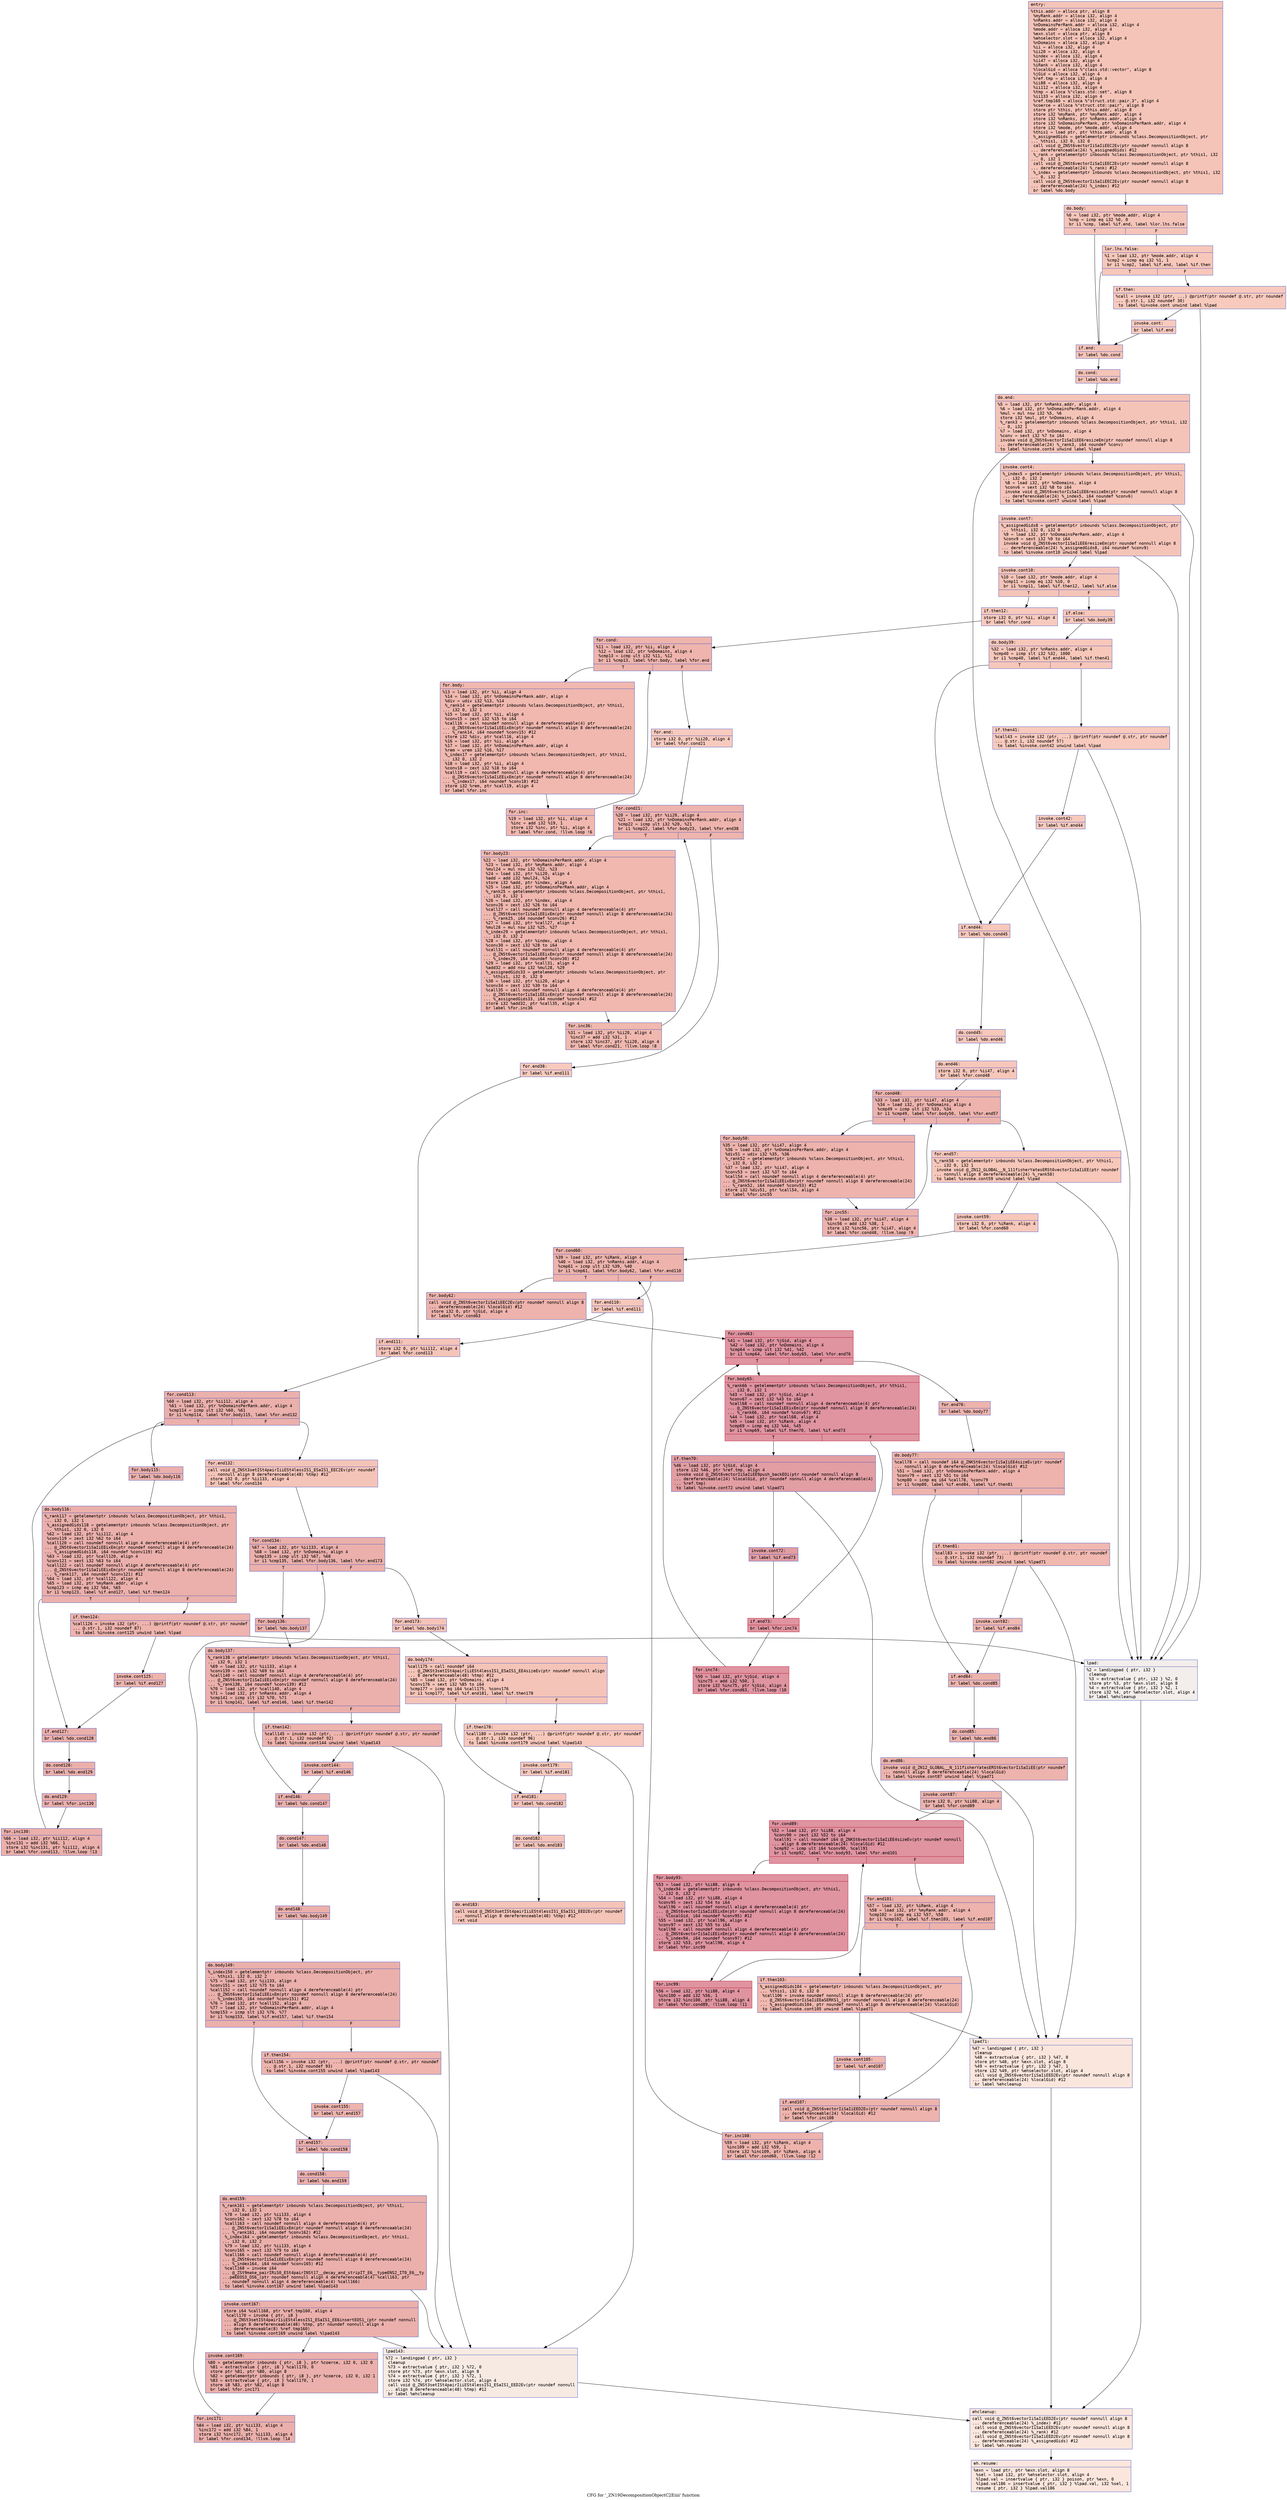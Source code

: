 digraph "CFG for '_ZN19DecompositionObjectC2Eiiii' function" {
	label="CFG for '_ZN19DecompositionObjectC2Eiiii' function";

	Node0x55579cd65820 [shape=record,color="#3d50c3ff", style=filled, fillcolor="#e97a5f70" fontname="Courier",label="{entry:\l|  %this.addr = alloca ptr, align 8\l  %myRank.addr = alloca i32, align 4\l  %nRanks.addr = alloca i32, align 4\l  %nDomainsPerRank.addr = alloca i32, align 4\l  %mode.addr = alloca i32, align 4\l  %exn.slot = alloca ptr, align 8\l  %ehselector.slot = alloca i32, align 4\l  %nDomains = alloca i32, align 4\l  %ii = alloca i32, align 4\l  %ii20 = alloca i32, align 4\l  %index = alloca i32, align 4\l  %ii47 = alloca i32, align 4\l  %iRank = alloca i32, align 4\l  %localGid = alloca %\"class.std::vector\", align 8\l  %jGid = alloca i32, align 4\l  %ref.tmp = alloca i32, align 4\l  %ii88 = alloca i32, align 4\l  %ii112 = alloca i32, align 4\l  %tmp = alloca %\"class.std::set\", align 8\l  %ii133 = alloca i32, align 4\l  %ref.tmp160 = alloca %\"struct.std::pair.3\", align 4\l  %coerce = alloca %\"struct.std::pair\", align 8\l  store ptr %this, ptr %this.addr, align 8\l  store i32 %myRank, ptr %myRank.addr, align 4\l  store i32 %nRanks, ptr %nRanks.addr, align 4\l  store i32 %nDomainsPerRank, ptr %nDomainsPerRank.addr, align 4\l  store i32 %mode, ptr %mode.addr, align 4\l  %this1 = load ptr, ptr %this.addr, align 8\l  %_assignedGids = getelementptr inbounds %class.DecompositionObject, ptr\l... %this1, i32 0, i32 0\l  call void @_ZNSt6vectorIiSaIiEEC2Ev(ptr noundef nonnull align 8\l... dereferenceable(24) %_assignedGids) #12\l  %_rank = getelementptr inbounds %class.DecompositionObject, ptr %this1, i32\l... 0, i32 1\l  call void @_ZNSt6vectorIiSaIiEEC2Ev(ptr noundef nonnull align 8\l... dereferenceable(24) %_rank) #12\l  %_index = getelementptr inbounds %class.DecompositionObject, ptr %this1, i32\l... 0, i32 2\l  call void @_ZNSt6vectorIiSaIiEEC2Ev(ptr noundef nonnull align 8\l... dereferenceable(24) %_index) #12\l  br label %do.body\l}"];
	Node0x55579cd65820 -> Node0x55579cd69050[tooltip="entry -> do.body\nProbability 100.00%" ];
	Node0x55579cd69050 [shape=record,color="#3d50c3ff", style=filled, fillcolor="#e97a5f70" fontname="Courier",label="{do.body:\l|  %0 = load i32, ptr %mode.addr, align 4\l  %cmp = icmp eq i32 %0, 0\l  br i1 %cmp, label %if.end, label %lor.lhs.false\l|{<s0>T|<s1>F}}"];
	Node0x55579cd69050:s0 -> Node0x55579cd692a0[tooltip="do.body -> if.end\nProbability 37.50%" ];
	Node0x55579cd69050:s1 -> Node0x55579cd69310[tooltip="do.body -> lor.lhs.false\nProbability 62.50%" ];
	Node0x55579cd69310 [shape=record,color="#3d50c3ff", style=filled, fillcolor="#ec7f6370" fontname="Courier",label="{lor.lhs.false:\l|  %1 = load i32, ptr %mode.addr, align 4\l  %cmp2 = icmp eq i32 %1, 1\l  br i1 %cmp2, label %if.end, label %if.then\l|{<s0>T|<s1>F}}"];
	Node0x55579cd69310:s0 -> Node0x55579cd692a0[tooltip="lor.lhs.false -> if.end\nProbability 50.00%" ];
	Node0x55579cd69310:s1 -> Node0x55579cd695a0[tooltip="lor.lhs.false -> if.then\nProbability 50.00%" ];
	Node0x55579cd695a0 [shape=record,color="#3d50c3ff", style=filled, fillcolor="#ef886b70" fontname="Courier",label="{if.then:\l|  %call = invoke i32 (ptr, ...) @printf(ptr noundef @.str, ptr noundef\l... @.str.1, i32 noundef 30)\l          to label %invoke.cont unwind label %lpad\l}"];
	Node0x55579cd695a0 -> Node0x55579cd696c0[tooltip="if.then -> invoke.cont\nProbability 100.00%" ];
	Node0x55579cd695a0 -> Node0x55579cd69710[tooltip="if.then -> lpad\nProbability 0.00%" ];
	Node0x55579cd696c0 [shape=record,color="#3d50c3ff", style=filled, fillcolor="#ef886b70" fontname="Courier",label="{invoke.cont:\l|  br label %if.end\l}"];
	Node0x55579cd696c0 -> Node0x55579cd692a0[tooltip="invoke.cont -> if.end\nProbability 100.00%" ];
	Node0x55579cd69710 [shape=record,color="#3d50c3ff", style=filled, fillcolor="#e5d8d170" fontname="Courier",label="{lpad:\l|  %2 = landingpad \{ ptr, i32 \}\l          cleanup\l  %3 = extractvalue \{ ptr, i32 \} %2, 0\l  store ptr %3, ptr %exn.slot, align 8\l  %4 = extractvalue \{ ptr, i32 \} %2, 1\l  store i32 %4, ptr %ehselector.slot, align 4\l  br label %ehcleanup\l}"];
	Node0x55579cd69710 -> Node0x55579cd69f80[tooltip="lpad -> ehcleanup\nProbability 100.00%" ];
	Node0x55579cd692a0 [shape=record,color="#3d50c3ff", style=filled, fillcolor="#e97a5f70" fontname="Courier",label="{if.end:\l|  br label %do.cond\l}"];
	Node0x55579cd692a0 -> Node0x55579cd6a850[tooltip="if.end -> do.cond\nProbability 100.00%" ];
	Node0x55579cd6a850 [shape=record,color="#3d50c3ff", style=filled, fillcolor="#e97a5f70" fontname="Courier",label="{do.cond:\l|  br label %do.end\l}"];
	Node0x55579cd6a850 -> Node0x55579cd6a930[tooltip="do.cond -> do.end\nProbability 100.00%" ];
	Node0x55579cd6a930 [shape=record,color="#3d50c3ff", style=filled, fillcolor="#e97a5f70" fontname="Courier",label="{do.end:\l|  %5 = load i32, ptr %nRanks.addr, align 4\l  %6 = load i32, ptr %nDomainsPerRank.addr, align 4\l  %mul = mul nsw i32 %5, %6\l  store i32 %mul, ptr %nDomains, align 4\l  %_rank3 = getelementptr inbounds %class.DecompositionObject, ptr %this1, i32\l... 0, i32 1\l  %7 = load i32, ptr %nDomains, align 4\l  %conv = sext i32 %7 to i64\l  invoke void @_ZNSt6vectorIiSaIiEE6resizeEm(ptr noundef nonnull align 8\l... dereferenceable(24) %_rank3, i64 noundef %conv)\l          to label %invoke.cont4 unwind label %lpad\l}"];
	Node0x55579cd6a930 -> Node0x55579cd6aeb0[tooltip="do.end -> invoke.cont4\nProbability 100.00%" ];
	Node0x55579cd6a930 -> Node0x55579cd69710[tooltip="do.end -> lpad\nProbability 0.00%" ];
	Node0x55579cd6aeb0 [shape=record,color="#3d50c3ff", style=filled, fillcolor="#e97a5f70" fontname="Courier",label="{invoke.cont4:\l|  %_index5 = getelementptr inbounds %class.DecompositionObject, ptr %this1,\l... i32 0, i32 2\l  %8 = load i32, ptr %nDomains, align 4\l  %conv6 = sext i32 %8 to i64\l  invoke void @_ZNSt6vectorIiSaIiEE6resizeEm(ptr noundef nonnull align 8\l... dereferenceable(24) %_index5, i64 noundef %conv6)\l          to label %invoke.cont7 unwind label %lpad\l}"];
	Node0x55579cd6aeb0 -> Node0x55579cd6b970[tooltip="invoke.cont4 -> invoke.cont7\nProbability 100.00%" ];
	Node0x55579cd6aeb0 -> Node0x55579cd69710[tooltip="invoke.cont4 -> lpad\nProbability 0.00%" ];
	Node0x55579cd6b970 [shape=record,color="#3d50c3ff", style=filled, fillcolor="#e97a5f70" fontname="Courier",label="{invoke.cont7:\l|  %_assignedGids8 = getelementptr inbounds %class.DecompositionObject, ptr\l... %this1, i32 0, i32 0\l  %9 = load i32, ptr %nDomainsPerRank.addr, align 4\l  %conv9 = sext i32 %9 to i64\l  invoke void @_ZNSt6vectorIiSaIiEE6resizeEm(ptr noundef nonnull align 8\l... dereferenceable(24) %_assignedGids8, i64 noundef %conv9)\l          to label %invoke.cont10 unwind label %lpad\l}"];
	Node0x55579cd6b970 -> Node0x55579cd6bd90[tooltip="invoke.cont7 -> invoke.cont10\nProbability 100.00%" ];
	Node0x55579cd6b970 -> Node0x55579cd69710[tooltip="invoke.cont7 -> lpad\nProbability 0.00%" ];
	Node0x55579cd6bd90 [shape=record,color="#3d50c3ff", style=filled, fillcolor="#e97a5f70" fontname="Courier",label="{invoke.cont10:\l|  %10 = load i32, ptr %mode.addr, align 4\l  %cmp11 = icmp eq i32 %10, 0\l  br i1 %cmp11, label %if.then12, label %if.else\l|{<s0>T|<s1>F}}"];
	Node0x55579cd6bd90:s0 -> Node0x55579cd6c090[tooltip="invoke.cont10 -> if.then12\nProbability 37.50%" ];
	Node0x55579cd6bd90:s1 -> Node0x55579cd6c0e0[tooltip="invoke.cont10 -> if.else\nProbability 62.50%" ];
	Node0x55579cd6c090 [shape=record,color="#3d50c3ff", style=filled, fillcolor="#ef886b70" fontname="Courier",label="{if.then12:\l|  store i32 0, ptr %ii, align 4\l  br label %for.cond\l}"];
	Node0x55579cd6c090 -> Node0x55579cd6c2e0[tooltip="if.then12 -> for.cond\nProbability 100.00%" ];
	Node0x55579cd6c2e0 [shape=record,color="#3d50c3ff", style=filled, fillcolor="#d8564670" fontname="Courier",label="{for.cond:\l|  %11 = load i32, ptr %ii, align 4\l  %12 = load i32, ptr %nDomains, align 4\l  %cmp13 = icmp ult i32 %11, %12\l  br i1 %cmp13, label %for.body, label %for.end\l|{<s0>T|<s1>F}}"];
	Node0x55579cd6c2e0:s0 -> Node0x55579cd6c550[tooltip="for.cond -> for.body\nProbability 96.88%" ];
	Node0x55579cd6c2e0:s1 -> Node0x55579cd6c5d0[tooltip="for.cond -> for.end\nProbability 3.12%" ];
	Node0x55579cd6c550 [shape=record,color="#3d50c3ff", style=filled, fillcolor="#dc5d4a70" fontname="Courier",label="{for.body:\l|  %13 = load i32, ptr %ii, align 4\l  %14 = load i32, ptr %nDomainsPerRank.addr, align 4\l  %div = udiv i32 %13, %14\l  %_rank14 = getelementptr inbounds %class.DecompositionObject, ptr %this1,\l... i32 0, i32 1\l  %15 = load i32, ptr %ii, align 4\l  %conv15 = zext i32 %15 to i64\l  %call16 = call noundef nonnull align 4 dereferenceable(4) ptr\l... @_ZNSt6vectorIiSaIiEEixEm(ptr noundef nonnull align 8 dereferenceable(24)\l... %_rank14, i64 noundef %conv15) #12\l  store i32 %div, ptr %call16, align 4\l  %16 = load i32, ptr %ii, align 4\l  %17 = load i32, ptr %nDomainsPerRank.addr, align 4\l  %rem = urem i32 %16, %17\l  %_index17 = getelementptr inbounds %class.DecompositionObject, ptr %this1,\l... i32 0, i32 2\l  %18 = load i32, ptr %ii, align 4\l  %conv18 = zext i32 %18 to i64\l  %call19 = call noundef nonnull align 4 dereferenceable(4) ptr\l... @_ZNSt6vectorIiSaIiEEixEm(ptr noundef nonnull align 8 dereferenceable(24)\l... %_index17, i64 noundef %conv18) #12\l  store i32 %rem, ptr %call19, align 4\l  br label %for.inc\l}"];
	Node0x55579cd6c550 -> Node0x55579cd6d410[tooltip="for.body -> for.inc\nProbability 100.00%" ];
	Node0x55579cd6d410 [shape=record,color="#3d50c3ff", style=filled, fillcolor="#dc5d4a70" fontname="Courier",label="{for.inc:\l|  %19 = load i32, ptr %ii, align 4\l  %inc = add i32 %19, 1\l  store i32 %inc, ptr %ii, align 4\l  br label %for.cond, !llvm.loop !6\l}"];
	Node0x55579cd6d410 -> Node0x55579cd6c2e0[tooltip="for.inc -> for.cond\nProbability 100.00%" ];
	Node0x55579cd6c5d0 [shape=record,color="#3d50c3ff", style=filled, fillcolor="#ef886b70" fontname="Courier",label="{for.end:\l|  store i32 0, ptr %ii20, align 4\l  br label %for.cond21\l}"];
	Node0x55579cd6c5d0 -> Node0x55579cd6e370[tooltip="for.end -> for.cond21\nProbability 100.00%" ];
	Node0x55579cd6e370 [shape=record,color="#3d50c3ff", style=filled, fillcolor="#d8564670" fontname="Courier",label="{for.cond21:\l|  %20 = load i32, ptr %ii20, align 4\l  %21 = load i32, ptr %nDomainsPerRank.addr, align 4\l  %cmp22 = icmp ult i32 %20, %21\l  br i1 %cmp22, label %for.body23, label %for.end38\l|{<s0>T|<s1>F}}"];
	Node0x55579cd6e370:s0 -> Node0x55579cd6e610[tooltip="for.cond21 -> for.body23\nProbability 96.88%" ];
	Node0x55579cd6e370:s1 -> Node0x55579cd6e660[tooltip="for.cond21 -> for.end38\nProbability 3.12%" ];
	Node0x55579cd6e610 [shape=record,color="#3d50c3ff", style=filled, fillcolor="#dc5d4a70" fontname="Courier",label="{for.body23:\l|  %22 = load i32, ptr %nDomainsPerRank.addr, align 4\l  %23 = load i32, ptr %myRank.addr, align 4\l  %mul24 = mul nsw i32 %22, %23\l  %24 = load i32, ptr %ii20, align 4\l  %add = add i32 %mul24, %24\l  store i32 %add, ptr %index, align 4\l  %25 = load i32, ptr %nDomainsPerRank.addr, align 4\l  %_rank25 = getelementptr inbounds %class.DecompositionObject, ptr %this1,\l... i32 0, i32 1\l  %26 = load i32, ptr %index, align 4\l  %conv26 = zext i32 %26 to i64\l  %call27 = call noundef nonnull align 4 dereferenceable(4) ptr\l... @_ZNSt6vectorIiSaIiEEixEm(ptr noundef nonnull align 8 dereferenceable(24)\l... %_rank25, i64 noundef %conv26) #12\l  %27 = load i32, ptr %call27, align 4\l  %mul28 = mul nsw i32 %25, %27\l  %_index29 = getelementptr inbounds %class.DecompositionObject, ptr %this1,\l... i32 0, i32 2\l  %28 = load i32, ptr %index, align 4\l  %conv30 = zext i32 %28 to i64\l  %call31 = call noundef nonnull align 4 dereferenceable(4) ptr\l... @_ZNSt6vectorIiSaIiEEixEm(ptr noundef nonnull align 8 dereferenceable(24)\l... %_index29, i64 noundef %conv30) #12\l  %29 = load i32, ptr %call31, align 4\l  %add32 = add nsw i32 %mul28, %29\l  %_assignedGids33 = getelementptr inbounds %class.DecompositionObject, ptr\l... %this1, i32 0, i32 0\l  %30 = load i32, ptr %ii20, align 4\l  %conv34 = zext i32 %30 to i64\l  %call35 = call noundef nonnull align 4 dereferenceable(4) ptr\l... @_ZNSt6vectorIiSaIiEEixEm(ptr noundef nonnull align 8 dereferenceable(24)\l... %_assignedGids33, i64 noundef %conv34) #12\l  store i32 %add32, ptr %call35, align 4\l  br label %for.inc36\l}"];
	Node0x55579cd6e610 -> Node0x55579cd6f8c0[tooltip="for.body23 -> for.inc36\nProbability 100.00%" ];
	Node0x55579cd6f8c0 [shape=record,color="#3d50c3ff", style=filled, fillcolor="#dc5d4a70" fontname="Courier",label="{for.inc36:\l|  %31 = load i32, ptr %ii20, align 4\l  %inc37 = add i32 %31, 1\l  store i32 %inc37, ptr %ii20, align 4\l  br label %for.cond21, !llvm.loop !8\l}"];
	Node0x55579cd6f8c0 -> Node0x55579cd6e370[tooltip="for.inc36 -> for.cond21\nProbability 100.00%" ];
	Node0x55579cd6e660 [shape=record,color="#3d50c3ff", style=filled, fillcolor="#ef886b70" fontname="Courier",label="{for.end38:\l|  br label %if.end111\l}"];
	Node0x55579cd6e660 -> Node0x55579cd6a230[tooltip="for.end38 -> if.end111\nProbability 100.00%" ];
	Node0x55579cd6c0e0 [shape=record,color="#3d50c3ff", style=filled, fillcolor="#ec7f6370" fontname="Courier",label="{if.else:\l|  br label %do.body39\l}"];
	Node0x55579cd6c0e0 -> Node0x55579cd6a2f0[tooltip="if.else -> do.body39\nProbability 100.00%" ];
	Node0x55579cd6a2f0 [shape=record,color="#3d50c3ff", style=filled, fillcolor="#ec7f6370" fontname="Courier",label="{do.body39:\l|  %32 = load i32, ptr %nRanks.addr, align 4\l  %cmp40 = icmp slt i32 %32, 1000\l  br i1 %cmp40, label %if.end44, label %if.then41\l|{<s0>T|<s1>F}}"];
	Node0x55579cd6a2f0:s0 -> Node0x55579cd6a540[tooltip="do.body39 -> if.end44\nProbability 50.00%" ];
	Node0x55579cd6a2f0:s1 -> Node0x55579cd6a5c0[tooltip="do.body39 -> if.then41\nProbability 50.00%" ];
	Node0x55579cd6a5c0 [shape=record,color="#3d50c3ff", style=filled, fillcolor="#ef886b70" fontname="Courier",label="{if.then41:\l|  %call43 = invoke i32 (ptr, ...) @printf(ptr noundef @.str, ptr noundef\l... @.str.1, i32 noundef 57)\l          to label %invoke.cont42 unwind label %lpad\l}"];
	Node0x55579cd6a5c0 -> Node0x55579cd6a720[tooltip="if.then41 -> invoke.cont42\nProbability 100.00%" ];
	Node0x55579cd6a5c0 -> Node0x55579cd69710[tooltip="if.then41 -> lpad\nProbability 0.00%" ];
	Node0x55579cd6a720 [shape=record,color="#3d50c3ff", style=filled, fillcolor="#ef886b70" fontname="Courier",label="{invoke.cont42:\l|  br label %if.end44\l}"];
	Node0x55579cd6a720 -> Node0x55579cd6a540[tooltip="invoke.cont42 -> if.end44\nProbability 100.00%" ];
	Node0x55579cd6a540 [shape=record,color="#3d50c3ff", style=filled, fillcolor="#ec7f6370" fontname="Courier",label="{if.end44:\l|  br label %do.cond45\l}"];
	Node0x55579cd6a540 -> Node0x55579cd6b2d0[tooltip="if.end44 -> do.cond45\nProbability 100.00%" ];
	Node0x55579cd6b2d0 [shape=record,color="#3d50c3ff", style=filled, fillcolor="#ec7f6370" fontname="Courier",label="{do.cond45:\l|  br label %do.end46\l}"];
	Node0x55579cd6b2d0 -> Node0x55579cd6b3c0[tooltip="do.cond45 -> do.end46\nProbability 100.00%" ];
	Node0x55579cd6b3c0 [shape=record,color="#3d50c3ff", style=filled, fillcolor="#ec7f6370" fontname="Courier",label="{do.end46:\l|  store i32 0, ptr %ii47, align 4\l  br label %for.cond48\l}"];
	Node0x55579cd6b3c0 -> Node0x55579cd6b550[tooltip="do.end46 -> for.cond48\nProbability 100.00%" ];
	Node0x55579cd6b550 [shape=record,color="#3d50c3ff", style=filled, fillcolor="#d6524470" fontname="Courier",label="{for.cond48:\l|  %33 = load i32, ptr %ii47, align 4\l  %34 = load i32, ptr %nDomains, align 4\l  %cmp49 = icmp ult i32 %33, %34\l  br i1 %cmp49, label %for.body50, label %for.end57\l|{<s0>T|<s1>F}}"];
	Node0x55579cd6b550:s0 -> Node0x55579cd6b7d0[tooltip="for.cond48 -> for.body50\nProbability 96.88%" ];
	Node0x55579cd6b550:s1 -> Node0x55579cd71830[tooltip="for.cond48 -> for.end57\nProbability 3.12%" ];
	Node0x55579cd6b7d0 [shape=record,color="#3d50c3ff", style=filled, fillcolor="#d6524470" fontname="Courier",label="{for.body50:\l|  %35 = load i32, ptr %ii47, align 4\l  %36 = load i32, ptr %nDomainsPerRank.addr, align 4\l  %div51 = udiv i32 %35, %36\l  %_rank52 = getelementptr inbounds %class.DecompositionObject, ptr %this1,\l... i32 0, i32 1\l  %37 = load i32, ptr %ii47, align 4\l  %conv53 = zext i32 %37 to i64\l  %call54 = call noundef nonnull align 4 dereferenceable(4) ptr\l... @_ZNSt6vectorIiSaIiEEixEm(ptr noundef nonnull align 8 dereferenceable(24)\l... %_rank52, i64 noundef %conv53) #12\l  store i32 %div51, ptr %call54, align 4\l  br label %for.inc55\l}"];
	Node0x55579cd6b7d0 -> Node0x55579cd71f40[tooltip="for.body50 -> for.inc55\nProbability 100.00%" ];
	Node0x55579cd71f40 [shape=record,color="#3d50c3ff", style=filled, fillcolor="#d6524470" fontname="Courier",label="{for.inc55:\l|  %38 = load i32, ptr %ii47, align 4\l  %inc56 = add i32 %38, 1\l  store i32 %inc56, ptr %ii47, align 4\l  br label %for.cond48, !llvm.loop !9\l}"];
	Node0x55579cd71f40 -> Node0x55579cd6b550[tooltip="for.inc55 -> for.cond48\nProbability 100.00%" ];
	Node0x55579cd71830 [shape=record,color="#3d50c3ff", style=filled, fillcolor="#ec7f6370" fontname="Courier",label="{for.end57:\l|  %_rank58 = getelementptr inbounds %class.DecompositionObject, ptr %this1,\l... i32 0, i32 1\l  invoke void @_ZN12_GLOBAL__N_111fisherYatesERSt6vectorIiSaIiEE(ptr noundef\l... nonnull align 8 dereferenceable(24) %_rank58)\l          to label %invoke.cont59 unwind label %lpad\l}"];
	Node0x55579cd71830 -> Node0x55579cd72490[tooltip="for.end57 -> invoke.cont59\nProbability 100.00%" ];
	Node0x55579cd71830 -> Node0x55579cd69710[tooltip="for.end57 -> lpad\nProbability 0.00%" ];
	Node0x55579cd72490 [shape=record,color="#3d50c3ff", style=filled, fillcolor="#ec7f6370" fontname="Courier",label="{invoke.cont59:\l|  store i32 0, ptr %iRank, align 4\l  br label %for.cond60\l}"];
	Node0x55579cd72490 -> Node0x55579cd726b0[tooltip="invoke.cont59 -> for.cond60\nProbability 100.00%" ];
	Node0x55579cd726b0 [shape=record,color="#3d50c3ff", style=filled, fillcolor="#d6524470" fontname="Courier",label="{for.cond60:\l|  %39 = load i32, ptr %iRank, align 4\l  %40 = load i32, ptr %nRanks.addr, align 4\l  %cmp61 = icmp ult i32 %39, %40\l  br i1 %cmp61, label %for.body62, label %for.end110\l|{<s0>T|<s1>F}}"];
	Node0x55579cd726b0:s0 -> Node0x55579cd72930[tooltip="for.cond60 -> for.body62\nProbability 96.88%" ];
	Node0x55579cd726b0:s1 -> Node0x55579cd729b0[tooltip="for.cond60 -> for.end110\nProbability 3.12%" ];
	Node0x55579cd72930 [shape=record,color="#3d50c3ff", style=filled, fillcolor="#d6524470" fontname="Courier",label="{for.body62:\l|  call void @_ZNSt6vectorIiSaIiEEC2Ev(ptr noundef nonnull align 8\l... dereferenceable(24) %localGid) #12\l  store i32 0, ptr %jGid, align 4\l  br label %for.cond63\l}"];
	Node0x55579cd72930 -> Node0x55579cd72d70[tooltip="for.body62 -> for.cond63\nProbability 100.00%" ];
	Node0x55579cd72d70 [shape=record,color="#b70d28ff", style=filled, fillcolor="#b70d2870" fontname="Courier",label="{for.cond63:\l|  %41 = load i32, ptr %jGid, align 4\l  %42 = load i32, ptr %nDomains, align 4\l  %cmp64 = icmp ult i32 %41, %42\l  br i1 %cmp64, label %for.body65, label %for.end76\l|{<s0>T|<s1>F}}"];
	Node0x55579cd72d70:s0 -> Node0x55579cd72fc0[tooltip="for.cond63 -> for.body65\nProbability 96.88%" ];
	Node0x55579cd72d70:s1 -> Node0x55579cd73010[tooltip="for.cond63 -> for.end76\nProbability 3.12%" ];
	Node0x55579cd72fc0 [shape=record,color="#b70d28ff", style=filled, fillcolor="#b70d2870" fontname="Courier",label="{for.body65:\l|  %_rank66 = getelementptr inbounds %class.DecompositionObject, ptr %this1,\l... i32 0, i32 1\l  %43 = load i32, ptr %jGid, align 4\l  %conv67 = zext i32 %43 to i64\l  %call68 = call noundef nonnull align 4 dereferenceable(4) ptr\l... @_ZNSt6vectorIiSaIiEEixEm(ptr noundef nonnull align 8 dereferenceable(24)\l... %_rank66, i64 noundef %conv67) #12\l  %44 = load i32, ptr %call68, align 4\l  %45 = load i32, ptr %iRank, align 4\l  %cmp69 = icmp eq i32 %44, %45\l  br i1 %cmp69, label %if.then70, label %if.end73\l|{<s0>T|<s1>F}}"];
	Node0x55579cd72fc0:s0 -> Node0x55579cd736f0[tooltip="for.body65 -> if.then70\nProbability 50.00%" ];
	Node0x55579cd72fc0:s1 -> Node0x55579cd73740[tooltip="for.body65 -> if.end73\nProbability 50.00%" ];
	Node0x55579cd736f0 [shape=record,color="#3d50c3ff", style=filled, fillcolor="#be242e70" fontname="Courier",label="{if.then70:\l|  %46 = load i32, ptr %jGid, align 4\l  store i32 %46, ptr %ref.tmp, align 4\l  invoke void @_ZNSt6vectorIiSaIiEE9push_backEOi(ptr noundef nonnull align 8\l... dereferenceable(24) %localGid, ptr noundef nonnull align 4 dereferenceable(4)\l... %ref.tmp)\l          to label %invoke.cont72 unwind label %lpad71\l}"];
	Node0x55579cd736f0 -> Node0x55579cd739f0[tooltip="if.then70 -> invoke.cont72\nProbability 100.00%" ];
	Node0x55579cd736f0 -> Node0x55579cd73a70[tooltip="if.then70 -> lpad71\nProbability 0.00%" ];
	Node0x55579cd739f0 [shape=record,color="#3d50c3ff", style=filled, fillcolor="#be242e70" fontname="Courier",label="{invoke.cont72:\l|  br label %if.end73\l}"];
	Node0x55579cd739f0 -> Node0x55579cd73740[tooltip="invoke.cont72 -> if.end73\nProbability 100.00%" ];
	Node0x55579cd73a70 [shape=record,color="#3d50c3ff", style=filled, fillcolor="#f3c7b170" fontname="Courier",label="{lpad71:\l|  %47 = landingpad \{ ptr, i32 \}\l          cleanup\l  %48 = extractvalue \{ ptr, i32 \} %47, 0\l  store ptr %48, ptr %exn.slot, align 8\l  %49 = extractvalue \{ ptr, i32 \} %47, 1\l  store i32 %49, ptr %ehselector.slot, align 4\l  call void @_ZNSt6vectorIiSaIiEED2Ev(ptr noundef nonnull align 8\l... dereferenceable(24) %localGid) #12\l  br label %ehcleanup\l}"];
	Node0x55579cd73a70 -> Node0x55579cd69f80[tooltip="lpad71 -> ehcleanup\nProbability 100.00%" ];
	Node0x55579cd73740 [shape=record,color="#b70d28ff", style=filled, fillcolor="#b70d2870" fontname="Courier",label="{if.end73:\l|  br label %for.inc74\l}"];
	Node0x55579cd73740 -> Node0x55579cd74af0[tooltip="if.end73 -> for.inc74\nProbability 100.00%" ];
	Node0x55579cd74af0 [shape=record,color="#b70d28ff", style=filled, fillcolor="#b70d2870" fontname="Courier",label="{for.inc74:\l|  %50 = load i32, ptr %jGid, align 4\l  %inc75 = add i32 %50, 1\l  store i32 %inc75, ptr %jGid, align 4\l  br label %for.cond63, !llvm.loop !10\l}"];
	Node0x55579cd74af0 -> Node0x55579cd72d70[tooltip="for.inc74 -> for.cond63\nProbability 100.00%" ];
	Node0x55579cd73010 [shape=record,color="#3d50c3ff", style=filled, fillcolor="#d6524470" fontname="Courier",label="{for.end76:\l|  br label %do.body77\l}"];
	Node0x55579cd73010 -> Node0x55579cd74ee0[tooltip="for.end76 -> do.body77\nProbability 100.00%" ];
	Node0x55579cd74ee0 [shape=record,color="#3d50c3ff", style=filled, fillcolor="#d6524470" fontname="Courier",label="{do.body77:\l|  %call78 = call noundef i64 @_ZNKSt6vectorIiSaIiEE4sizeEv(ptr noundef\l... nonnull align 8 dereferenceable(24) %localGid) #12\l  %51 = load i32, ptr %nDomainsPerRank.addr, align 4\l  %conv79 = sext i32 %51 to i64\l  %cmp80 = icmp eq i64 %call78, %conv79\l  br i1 %cmp80, label %if.end84, label %if.then81\l|{<s0>T|<s1>F}}"];
	Node0x55579cd74ee0:s0 -> Node0x55579cd753d0[tooltip="do.body77 -> if.end84\nProbability 50.00%" ];
	Node0x55579cd74ee0:s1 -> Node0x55579cd75420[tooltip="do.body77 -> if.then81\nProbability 50.00%" ];
	Node0x55579cd75420 [shape=record,color="#3d50c3ff", style=filled, fillcolor="#dc5d4a70" fontname="Courier",label="{if.then81:\l|  %call83 = invoke i32 (ptr, ...) @printf(ptr noundef @.str, ptr noundef\l... @.str.1, i32 noundef 73)\l          to label %invoke.cont82 unwind label %lpad71\l}"];
	Node0x55579cd75420 -> Node0x55579cd755b0[tooltip="if.then81 -> invoke.cont82\nProbability 100.00%" ];
	Node0x55579cd75420 -> Node0x55579cd73a70[tooltip="if.then81 -> lpad71\nProbability 0.00%" ];
	Node0x55579cd755b0 [shape=record,color="#3d50c3ff", style=filled, fillcolor="#dc5d4a70" fontname="Courier",label="{invoke.cont82:\l|  br label %if.end84\l}"];
	Node0x55579cd755b0 -> Node0x55579cd753d0[tooltip="invoke.cont82 -> if.end84\nProbability 100.00%" ];
	Node0x55579cd753d0 [shape=record,color="#3d50c3ff", style=filled, fillcolor="#d6524470" fontname="Courier",label="{if.end84:\l|  br label %do.cond85\l}"];
	Node0x55579cd753d0 -> Node0x55579cd75830[tooltip="if.end84 -> do.cond85\nProbability 100.00%" ];
	Node0x55579cd75830 [shape=record,color="#3d50c3ff", style=filled, fillcolor="#d6524470" fontname="Courier",label="{do.cond85:\l|  br label %do.end86\l}"];
	Node0x55579cd75830 -> Node0x55579cd75920[tooltip="do.cond85 -> do.end86\nProbability 100.00%" ];
	Node0x55579cd75920 [shape=record,color="#3d50c3ff", style=filled, fillcolor="#d6524470" fontname="Courier",label="{do.end86:\l|  invoke void @_ZN12_GLOBAL__N_111fisherYatesERSt6vectorIiSaIiEE(ptr noundef\l... nonnull align 8 dereferenceable(24) %localGid)\l          to label %invoke.cont87 unwind label %lpad71\l}"];
	Node0x55579cd75920 -> Node0x55579cd75a50[tooltip="do.end86 -> invoke.cont87\nProbability 100.00%" ];
	Node0x55579cd75920 -> Node0x55579cd73a70[tooltip="do.end86 -> lpad71\nProbability 0.00%" ];
	Node0x55579cd75a50 [shape=record,color="#3d50c3ff", style=filled, fillcolor="#d6524470" fontname="Courier",label="{invoke.cont87:\l|  store i32 0, ptr %ii88, align 4\l  br label %for.cond89\l}"];
	Node0x55579cd75a50 -> Node0x55579cd75c20[tooltip="invoke.cont87 -> for.cond89\nProbability 100.00%" ];
	Node0x55579cd75c20 [shape=record,color="#b70d28ff", style=filled, fillcolor="#b70d2870" fontname="Courier",label="{for.cond89:\l|  %52 = load i32, ptr %ii88, align 4\l  %conv90 = zext i32 %52 to i64\l  %call91 = call noundef i64 @_ZNKSt6vectorIiSaIiEE4sizeEv(ptr noundef nonnull\l... align 8 dereferenceable(24) %localGid) #12\l  %cmp92 = icmp ult i64 %conv90, %call91\l  br i1 %cmp92, label %for.body93, label %for.end101\l|{<s0>T|<s1>F}}"];
	Node0x55579cd75c20:s0 -> Node0x55579cd76040[tooltip="for.cond89 -> for.body93\nProbability 96.88%" ];
	Node0x55579cd75c20:s1 -> Node0x55579cd76090[tooltip="for.cond89 -> for.end101\nProbability 3.12%" ];
	Node0x55579cd76040 [shape=record,color="#b70d28ff", style=filled, fillcolor="#b70d2870" fontname="Courier",label="{for.body93:\l|  %53 = load i32, ptr %ii88, align 4\l  %_index94 = getelementptr inbounds %class.DecompositionObject, ptr %this1,\l... i32 0, i32 2\l  %54 = load i32, ptr %ii88, align 4\l  %conv95 = zext i32 %54 to i64\l  %call96 = call noundef nonnull align 4 dereferenceable(4) ptr\l... @_ZNSt6vectorIiSaIiEEixEm(ptr noundef nonnull align 8 dereferenceable(24)\l... %localGid, i64 noundef %conv95) #12\l  %55 = load i32, ptr %call96, align 4\l  %conv97 = sext i32 %55 to i64\l  %call98 = call noundef nonnull align 4 dereferenceable(4) ptr\l... @_ZNSt6vectorIiSaIiEEixEm(ptr noundef nonnull align 8 dereferenceable(24)\l... %_index94, i64 noundef %conv97) #12\l  store i32 %53, ptr %call98, align 4\l  br label %for.inc99\l}"];
	Node0x55579cd76040 -> Node0x55579cd768e0[tooltip="for.body93 -> for.inc99\nProbability 100.00%" ];
	Node0x55579cd768e0 [shape=record,color="#b70d28ff", style=filled, fillcolor="#b70d2870" fontname="Courier",label="{for.inc99:\l|  %56 = load i32, ptr %ii88, align 4\l  %inc100 = add i32 %56, 1\l  store i32 %inc100, ptr %ii88, align 4\l  br label %for.cond89, !llvm.loop !11\l}"];
	Node0x55579cd768e0 -> Node0x55579cd75c20[tooltip="for.inc99 -> for.cond89\nProbability 100.00%" ];
	Node0x55579cd76090 [shape=record,color="#3d50c3ff", style=filled, fillcolor="#d6524470" fontname="Courier",label="{for.end101:\l|  %57 = load i32, ptr %iRank, align 4\l  %58 = load i32, ptr %myRank.addr, align 4\l  %cmp102 = icmp eq i32 %57, %58\l  br i1 %cmp102, label %if.then103, label %if.end107\l|{<s0>T|<s1>F}}"];
	Node0x55579cd76090:s0 -> Node0x55579cd76e40[tooltip="for.end101 -> if.then103\nProbability 50.00%" ];
	Node0x55579cd76090:s1 -> Node0x55579cd76e90[tooltip="for.end101 -> if.end107\nProbability 50.00%" ];
	Node0x55579cd76e40 [shape=record,color="#3d50c3ff", style=filled, fillcolor="#dc5d4a70" fontname="Courier",label="{if.then103:\l|  %_assignedGids104 = getelementptr inbounds %class.DecompositionObject, ptr\l... %this1, i32 0, i32 0\l  %call106 = invoke noundef nonnull align 8 dereferenceable(24) ptr\l... @_ZNSt6vectorIiSaIiEEaSERKS1_(ptr noundef nonnull align 8 dereferenceable(24)\l... %_assignedGids104, ptr noundef nonnull align 8 dereferenceable(24) %localGid)\l          to label %invoke.cont105 unwind label %lpad71\l}"];
	Node0x55579cd76e40 -> Node0x55579cd77170[tooltip="if.then103 -> invoke.cont105\nProbability 100.00%" ];
	Node0x55579cd76e40 -> Node0x55579cd73a70[tooltip="if.then103 -> lpad71\nProbability 0.00%" ];
	Node0x55579cd77170 [shape=record,color="#3d50c3ff", style=filled, fillcolor="#dc5d4a70" fontname="Courier",label="{invoke.cont105:\l|  br label %if.end107\l}"];
	Node0x55579cd77170 -> Node0x55579cd76e90[tooltip="invoke.cont105 -> if.end107\nProbability 100.00%" ];
	Node0x55579cd76e90 [shape=record,color="#3d50c3ff", style=filled, fillcolor="#d6524470" fontname="Courier",label="{if.end107:\l|  call void @_ZNSt6vectorIiSaIiEED2Ev(ptr noundef nonnull align 8\l... dereferenceable(24) %localGid) #12\l  br label %for.inc108\l}"];
	Node0x55579cd76e90 -> Node0x55579cd775b0[tooltip="if.end107 -> for.inc108\nProbability 100.00%" ];
	Node0x55579cd775b0 [shape=record,color="#3d50c3ff", style=filled, fillcolor="#d6524470" fontname="Courier",label="{for.inc108:\l|  %59 = load i32, ptr %iRank, align 4\l  %inc109 = add i32 %59, 1\l  store i32 %inc109, ptr %iRank, align 4\l  br label %for.cond60, !llvm.loop !12\l}"];
	Node0x55579cd775b0 -> Node0x55579cd726b0[tooltip="for.inc108 -> for.cond60\nProbability 100.00%" ];
	Node0x55579cd729b0 [shape=record,color="#3d50c3ff", style=filled, fillcolor="#ec7f6370" fontname="Courier",label="{for.end110:\l|  br label %if.end111\l}"];
	Node0x55579cd729b0 -> Node0x55579cd6a230[tooltip="for.end110 -> if.end111\nProbability 100.00%" ];
	Node0x55579cd6a230 [shape=record,color="#3d50c3ff", style=filled, fillcolor="#e97a5f70" fontname="Courier",label="{if.end111:\l|  store i32 0, ptr %ii112, align 4\l  br label %for.cond113\l}"];
	Node0x55579cd6a230 -> Node0x55579cd77af0[tooltip="if.end111 -> for.cond113\nProbability 100.00%" ];
	Node0x55579cd77af0 [shape=record,color="#3d50c3ff", style=filled, fillcolor="#d24b4070" fontname="Courier",label="{for.cond113:\l|  %60 = load i32, ptr %ii112, align 4\l  %61 = load i32, ptr %nDomainsPerRank.addr, align 4\l  %cmp114 = icmp ult i32 %60, %61\l  br i1 %cmp114, label %for.body115, label %for.end132\l|{<s0>T|<s1>F}}"];
	Node0x55579cd77af0:s0 -> Node0x55579cd77dc0[tooltip="for.cond113 -> for.body115\nProbability 96.88%" ];
	Node0x55579cd77af0:s1 -> Node0x55579cd77e10[tooltip="for.cond113 -> for.end132\nProbability 3.12%" ];
	Node0x55579cd77dc0 [shape=record,color="#3d50c3ff", style=filled, fillcolor="#d24b4070" fontname="Courier",label="{for.body115:\l|  br label %do.body116\l}"];
	Node0x55579cd77dc0 -> Node0x55579cd77f10[tooltip="for.body115 -> do.body116\nProbability 100.00%" ];
	Node0x55579cd77f10 [shape=record,color="#3d50c3ff", style=filled, fillcolor="#d24b4070" fontname="Courier",label="{do.body116:\l|  %_rank117 = getelementptr inbounds %class.DecompositionObject, ptr %this1,\l... i32 0, i32 1\l  %_assignedGids118 = getelementptr inbounds %class.DecompositionObject, ptr\l... %this1, i32 0, i32 0\l  %62 = load i32, ptr %ii112, align 4\l  %conv119 = zext i32 %62 to i64\l  %call120 = call noundef nonnull align 4 dereferenceable(4) ptr\l... @_ZNSt6vectorIiSaIiEEixEm(ptr noundef nonnull align 8 dereferenceable(24)\l... %_assignedGids118, i64 noundef %conv119) #12\l  %63 = load i32, ptr %call120, align 4\l  %conv121 = sext i32 %63 to i64\l  %call122 = call noundef nonnull align 4 dereferenceable(4) ptr\l... @_ZNSt6vectorIiSaIiEEixEm(ptr noundef nonnull align 8 dereferenceable(24)\l... %_rank117, i64 noundef %conv121) #12\l  %64 = load i32, ptr %call122, align 4\l  %65 = load i32, ptr %myRank.addr, align 4\l  %cmp123 = icmp eq i32 %64, %65\l  br i1 %cmp123, label %if.end127, label %if.then124\l|{<s0>T|<s1>F}}"];
	Node0x55579cd77f10:s0 -> Node0x55579cd78910[tooltip="do.body116 -> if.end127\nProbability 50.00%" ];
	Node0x55579cd77f10:s1 -> Node0x55579cd78960[tooltip="do.body116 -> if.then124\nProbability 50.00%" ];
	Node0x55579cd78960 [shape=record,color="#3d50c3ff", style=filled, fillcolor="#d8564670" fontname="Courier",label="{if.then124:\l|  %call126 = invoke i32 (ptr, ...) @printf(ptr noundef @.str, ptr noundef\l... @.str.1, i32 noundef 87)\l          to label %invoke.cont125 unwind label %lpad\l}"];
	Node0x55579cd78960 -> Node0x55579cd78a60[tooltip="if.then124 -> invoke.cont125\nProbability 100.00%" ];
	Node0x55579cd78960 -> Node0x55579cd69710[tooltip="if.then124 -> lpad\nProbability 0.00%" ];
	Node0x55579cd78a60 [shape=record,color="#3d50c3ff", style=filled, fillcolor="#d8564670" fontname="Courier",label="{invoke.cont125:\l|  br label %if.end127\l}"];
	Node0x55579cd78a60 -> Node0x55579cd78910[tooltip="invoke.cont125 -> if.end127\nProbability 100.00%" ];
	Node0x55579cd78910 [shape=record,color="#3d50c3ff", style=filled, fillcolor="#d24b4070" fontname="Courier",label="{if.end127:\l|  br label %do.cond128\l}"];
	Node0x55579cd78910 -> Node0x55579cd78cb0[tooltip="if.end127 -> do.cond128\nProbability 100.00%" ];
	Node0x55579cd78cb0 [shape=record,color="#3d50c3ff", style=filled, fillcolor="#d24b4070" fontname="Courier",label="{do.cond128:\l|  br label %do.end129\l}"];
	Node0x55579cd78cb0 -> Node0x55579cd78da0[tooltip="do.cond128 -> do.end129\nProbability 100.00%" ];
	Node0x55579cd78da0 [shape=record,color="#3d50c3ff", style=filled, fillcolor="#d24b4070" fontname="Courier",label="{do.end129:\l|  br label %for.inc130\l}"];
	Node0x55579cd78da0 -> Node0x55579cd78e90[tooltip="do.end129 -> for.inc130\nProbability 100.00%" ];
	Node0x55579cd78e90 [shape=record,color="#3d50c3ff", style=filled, fillcolor="#d24b4070" fontname="Courier",label="{for.inc130:\l|  %66 = load i32, ptr %ii112, align 4\l  %inc131 = add i32 %66, 1\l  store i32 %inc131, ptr %ii112, align 4\l  br label %for.cond113, !llvm.loop !13\l}"];
	Node0x55579cd78e90 -> Node0x55579cd77af0[tooltip="for.inc130 -> for.cond113\nProbability 100.00%" ];
	Node0x55579cd77e10 [shape=record,color="#3d50c3ff", style=filled, fillcolor="#e97a5f70" fontname="Courier",label="{for.end132:\l|  call void @_ZNSt3setISt4pairIiiESt4lessIS1_ESaIS1_EEC2Ev(ptr noundef\l... nonnull align 8 dereferenceable(48) %tmp) #12\l  store i32 0, ptr %ii133, align 4\l  br label %for.cond134\l}"];
	Node0x55579cd77e10 -> Node0x55579cd795e0[tooltip="for.end132 -> for.cond134\nProbability 100.00%" ];
	Node0x55579cd795e0 [shape=record,color="#3d50c3ff", style=filled, fillcolor="#d24b4070" fontname="Courier",label="{for.cond134:\l|  %67 = load i32, ptr %ii133, align 4\l  %68 = load i32, ptr %nDomains, align 4\l  %cmp135 = icmp ult i32 %67, %68\l  br i1 %cmp135, label %for.body136, label %for.end173\l|{<s0>T|<s1>F}}"];
	Node0x55579cd795e0:s0 -> Node0x55579cd79860[tooltip="for.cond134 -> for.body136\nProbability 96.88%" ];
	Node0x55579cd795e0:s1 -> Node0x55579cd798e0[tooltip="for.cond134 -> for.end173\nProbability 3.12%" ];
	Node0x55579cd79860 [shape=record,color="#3d50c3ff", style=filled, fillcolor="#d24b4070" fontname="Courier",label="{for.body136:\l|  br label %do.body137\l}"];
	Node0x55579cd79860 -> Node0x55579cd79a10[tooltip="for.body136 -> do.body137\nProbability 100.00%" ];
	Node0x55579cd79a10 [shape=record,color="#3d50c3ff", style=filled, fillcolor="#d24b4070" fontname="Courier",label="{do.body137:\l|  %_rank138 = getelementptr inbounds %class.DecompositionObject, ptr %this1,\l... i32 0, i32 1\l  %69 = load i32, ptr %ii133, align 4\l  %conv139 = zext i32 %69 to i64\l  %call140 = call noundef nonnull align 4 dereferenceable(4) ptr\l... @_ZNSt6vectorIiSaIiEEixEm(ptr noundef nonnull align 8 dereferenceable(24)\l... %_rank138, i64 noundef %conv139) #12\l  %70 = load i32, ptr %call140, align 4\l  %71 = load i32, ptr %nRanks.addr, align 4\l  %cmp141 = icmp slt i32 %70, %71\l  br i1 %cmp141, label %if.end146, label %if.then142\l|{<s0>T|<s1>F}}"];
	Node0x55579cd79a10:s0 -> Node0x55579cd70060[tooltip="do.body137 -> if.end146\nProbability 50.00%" ];
	Node0x55579cd79a10:s1 -> Node0x55579cd700b0[tooltip="do.body137 -> if.then142\nProbability 50.00%" ];
	Node0x55579cd700b0 [shape=record,color="#3d50c3ff", style=filled, fillcolor="#d8564670" fontname="Courier",label="{if.then142:\l|  %call145 = invoke i32 (ptr, ...) @printf(ptr noundef @.str, ptr noundef\l... @.str.1, i32 noundef 92)\l          to label %invoke.cont144 unwind label %lpad143\l}"];
	Node0x55579cd700b0 -> Node0x55579cd70240[tooltip="if.then142 -> invoke.cont144\nProbability 100.00%" ];
	Node0x55579cd700b0 -> Node0x55579cd702c0[tooltip="if.then142 -> lpad143\nProbability 0.00%" ];
	Node0x55579cd70240 [shape=record,color="#3d50c3ff", style=filled, fillcolor="#d8564670" fontname="Courier",label="{invoke.cont144:\l|  br label %if.end146\l}"];
	Node0x55579cd70240 -> Node0x55579cd70060[tooltip="invoke.cont144 -> if.end146\nProbability 100.00%" ];
	Node0x55579cd702c0 [shape=record,color="#3d50c3ff", style=filled, fillcolor="#eed0c070" fontname="Courier",label="{lpad143:\l|  %72 = landingpad \{ ptr, i32 \}\l          cleanup\l  %73 = extractvalue \{ ptr, i32 \} %72, 0\l  store ptr %73, ptr %exn.slot, align 8\l  %74 = extractvalue \{ ptr, i32 \} %72, 1\l  store i32 %74, ptr %ehselector.slot, align 4\l  call void @_ZNSt3setISt4pairIiiESt4lessIS1_ESaIS1_EED2Ev(ptr noundef nonnull\l... align 8 dereferenceable(48) %tmp) #12\l  br label %ehcleanup\l}"];
	Node0x55579cd702c0 -> Node0x55579cd69f80[tooltip="lpad143 -> ehcleanup\nProbability 100.00%" ];
	Node0x55579cd70060 [shape=record,color="#3d50c3ff", style=filled, fillcolor="#d24b4070" fontname="Courier",label="{if.end146:\l|  br label %do.cond147\l}"];
	Node0x55579cd70060 -> Node0x55579cd70c10[tooltip="if.end146 -> do.cond147\nProbability 100.00%" ];
	Node0x55579cd70c10 [shape=record,color="#3d50c3ff", style=filled, fillcolor="#d24b4070" fontname="Courier",label="{do.cond147:\l|  br label %do.end148\l}"];
	Node0x55579cd70c10 -> Node0x55579cd70cd0[tooltip="do.cond147 -> do.end148\nProbability 100.00%" ];
	Node0x55579cd70cd0 [shape=record,color="#3d50c3ff", style=filled, fillcolor="#d24b4070" fontname="Courier",label="{do.end148:\l|  br label %do.body149\l}"];
	Node0x55579cd70cd0 -> Node0x55579cd70dc0[tooltip="do.end148 -> do.body149\nProbability 100.00%" ];
	Node0x55579cd70dc0 [shape=record,color="#3d50c3ff", style=filled, fillcolor="#d24b4070" fontname="Courier",label="{do.body149:\l|  %_index150 = getelementptr inbounds %class.DecompositionObject, ptr\l... %this1, i32 0, i32 2\l  %75 = load i32, ptr %ii133, align 4\l  %conv151 = zext i32 %75 to i64\l  %call152 = call noundef nonnull align 4 dereferenceable(4) ptr\l... @_ZNSt6vectorIiSaIiEEixEm(ptr noundef nonnull align 8 dereferenceable(24)\l... %_index150, i64 noundef %conv151) #12\l  %76 = load i32, ptr %call152, align 4\l  %77 = load i32, ptr %nDomainsPerRank.addr, align 4\l  %cmp153 = icmp slt i32 %76, %77\l  br i1 %cmp153, label %if.end157, label %if.then154\l|{<s0>T|<s1>F}}"];
	Node0x55579cd70dc0:s0 -> Node0x55579cd713f0[tooltip="do.body149 -> if.end157\nProbability 50.00%" ];
	Node0x55579cd70dc0:s1 -> Node0x55579cd71440[tooltip="do.body149 -> if.then154\nProbability 50.00%" ];
	Node0x55579cd71440 [shape=record,color="#3d50c3ff", style=filled, fillcolor="#d8564670" fontname="Courier",label="{if.then154:\l|  %call156 = invoke i32 (ptr, ...) @printf(ptr noundef @.str, ptr noundef\l... @.str.1, i32 noundef 93)\l          to label %invoke.cont155 unwind label %lpad143\l}"];
	Node0x55579cd71440 -> Node0x55579cd715d0[tooltip="if.then154 -> invoke.cont155\nProbability 100.00%" ];
	Node0x55579cd71440 -> Node0x55579cd702c0[tooltip="if.then154 -> lpad143\nProbability 0.00%" ];
	Node0x55579cd715d0 [shape=record,color="#3d50c3ff", style=filled, fillcolor="#d8564670" fontname="Courier",label="{invoke.cont155:\l|  br label %if.end157\l}"];
	Node0x55579cd715d0 -> Node0x55579cd713f0[tooltip="invoke.cont155 -> if.end157\nProbability 100.00%" ];
	Node0x55579cd713f0 [shape=record,color="#3d50c3ff", style=filled, fillcolor="#d24b4070" fontname="Courier",label="{if.end157:\l|  br label %do.cond158\l}"];
	Node0x55579cd713f0 -> Node0x55579cd717e0[tooltip="if.end157 -> do.cond158\nProbability 100.00%" ];
	Node0x55579cd717e0 [shape=record,color="#3d50c3ff", style=filled, fillcolor="#d24b4070" fontname="Courier",label="{do.cond158:\l|  br label %do.end159\l}"];
	Node0x55579cd717e0 -> Node0x55579cd7d3d0[tooltip="do.cond158 -> do.end159\nProbability 100.00%" ];
	Node0x55579cd7d3d0 [shape=record,color="#3d50c3ff", style=filled, fillcolor="#d24b4070" fontname="Courier",label="{do.end159:\l|  %_rank161 = getelementptr inbounds %class.DecompositionObject, ptr %this1,\l... i32 0, i32 1\l  %78 = load i32, ptr %ii133, align 4\l  %conv162 = zext i32 %78 to i64\l  %call163 = call noundef nonnull align 4 dereferenceable(4) ptr\l... @_ZNSt6vectorIiSaIiEEixEm(ptr noundef nonnull align 8 dereferenceable(24)\l... %_rank161, i64 noundef %conv162) #12\l  %_index164 = getelementptr inbounds %class.DecompositionObject, ptr %this1,\l... i32 0, i32 2\l  %79 = load i32, ptr %ii133, align 4\l  %conv165 = zext i32 %79 to i64\l  %call166 = call noundef nonnull align 4 dereferenceable(4) ptr\l... @_ZNSt6vectorIiSaIiEEixEm(ptr noundef nonnull align 8 dereferenceable(24)\l... %_index164, i64 noundef %conv165) #12\l  %call168 = invoke i64\l... @_ZSt9make_pairIRiS0_ESt4pairINSt17__decay_and_stripIT_E6__typeENS2_IT0_E6__ty\l...peEEOS3_OS6_(ptr noundef nonnull align 4 dereferenceable(4) %call163, ptr\l... noundef nonnull align 4 dereferenceable(4) %call166)\l          to label %invoke.cont167 unwind label %lpad143\l}"];
	Node0x55579cd7d3d0 -> Node0x55579cd7dc50[tooltip="do.end159 -> invoke.cont167\nProbability 100.00%" ];
	Node0x55579cd7d3d0 -> Node0x55579cd702c0[tooltip="do.end159 -> lpad143\nProbability 0.00%" ];
	Node0x55579cd7dc50 [shape=record,color="#3d50c3ff", style=filled, fillcolor="#d24b4070" fontname="Courier",label="{invoke.cont167:\l|  store i64 %call168, ptr %ref.tmp160, align 4\l  %call170 = invoke \{ ptr, i8 \}\l... @_ZNSt3setISt4pairIiiESt4lessIS1_ESaIS1_EE6insertEOS1_(ptr noundef nonnull\l... align 8 dereferenceable(48) %tmp, ptr noundef nonnull align 4\l... dereferenceable(8) %ref.tmp160)\l          to label %invoke.cont169 unwind label %lpad143\l}"];
	Node0x55579cd7dc50 -> Node0x55579cd7dfa0[tooltip="invoke.cont167 -> invoke.cont169\nProbability 100.00%" ];
	Node0x55579cd7dc50 -> Node0x55579cd702c0[tooltip="invoke.cont167 -> lpad143\nProbability 0.00%" ];
	Node0x55579cd7dfa0 [shape=record,color="#3d50c3ff", style=filled, fillcolor="#d24b4070" fontname="Courier",label="{invoke.cont169:\l|  %80 = getelementptr inbounds \{ ptr, i8 \}, ptr %coerce, i32 0, i32 0\l  %81 = extractvalue \{ ptr, i8 \} %call170, 0\l  store ptr %81, ptr %80, align 8\l  %82 = getelementptr inbounds \{ ptr, i8 \}, ptr %coerce, i32 0, i32 1\l  %83 = extractvalue \{ ptr, i8 \} %call170, 1\l  store i8 %83, ptr %82, align 8\l  br label %for.inc171\l}"];
	Node0x55579cd7dfa0 -> Node0x55579cd7e6c0[tooltip="invoke.cont169 -> for.inc171\nProbability 100.00%" ];
	Node0x55579cd7e6c0 [shape=record,color="#3d50c3ff", style=filled, fillcolor="#d24b4070" fontname="Courier",label="{for.inc171:\l|  %84 = load i32, ptr %ii133, align 4\l  %inc172 = add i32 %84, 1\l  store i32 %inc172, ptr %ii133, align 4\l  br label %for.cond134, !llvm.loop !14\l}"];
	Node0x55579cd7e6c0 -> Node0x55579cd795e0[tooltip="for.inc171 -> for.cond134\nProbability 100.00%" ];
	Node0x55579cd798e0 [shape=record,color="#3d50c3ff", style=filled, fillcolor="#e97a5f70" fontname="Courier",label="{for.end173:\l|  br label %do.body174\l}"];
	Node0x55579cd798e0 -> Node0x55579cd7ea70[tooltip="for.end173 -> do.body174\nProbability 100.00%" ];
	Node0x55579cd7ea70 [shape=record,color="#3d50c3ff", style=filled, fillcolor="#e97a5f70" fontname="Courier",label="{do.body174:\l|  %call175 = call noundef i64\l... @_ZNKSt3setISt4pairIiiESt4lessIS1_ESaIS1_EE4sizeEv(ptr noundef nonnull align\l... 8 dereferenceable(48) %tmp) #12\l  %85 = load i32, ptr %nDomains, align 4\l  %conv176 = sext i32 %85 to i64\l  %cmp177 = icmp eq i64 %call175, %conv176\l  br i1 %cmp177, label %if.end181, label %if.then178\l|{<s0>T|<s1>F}}"];
	Node0x55579cd7ea70:s0 -> Node0x55579cd7ef50[tooltip="do.body174 -> if.end181\nProbability 50.00%" ];
	Node0x55579cd7ea70:s1 -> Node0x55579cd7efd0[tooltip="do.body174 -> if.then178\nProbability 50.00%" ];
	Node0x55579cd7efd0 [shape=record,color="#3d50c3ff", style=filled, fillcolor="#ed836670" fontname="Courier",label="{if.then178:\l|  %call180 = invoke i32 (ptr, ...) @printf(ptr noundef @.str, ptr noundef\l... @.str.1, i32 noundef 96)\l          to label %invoke.cont179 unwind label %lpad143\l}"];
	Node0x55579cd7efd0 -> Node0x55579cd7f190[tooltip="if.then178 -> invoke.cont179\nProbability 100.00%" ];
	Node0x55579cd7efd0 -> Node0x55579cd702c0[tooltip="if.then178 -> lpad143\nProbability 0.00%" ];
	Node0x55579cd7f190 [shape=record,color="#3d50c3ff", style=filled, fillcolor="#ed836670" fontname="Courier",label="{invoke.cont179:\l|  br label %if.end181\l}"];
	Node0x55579cd7f190 -> Node0x55579cd7ef50[tooltip="invoke.cont179 -> if.end181\nProbability 100.00%" ];
	Node0x55579cd7ef50 [shape=record,color="#3d50c3ff", style=filled, fillcolor="#e97a5f70" fontname="Courier",label="{if.end181:\l|  br label %do.cond182\l}"];
	Node0x55579cd7ef50 -> Node0x55579cd7f410[tooltip="if.end181 -> do.cond182\nProbability 100.00%" ];
	Node0x55579cd7f410 [shape=record,color="#3d50c3ff", style=filled, fillcolor="#e97a5f70" fontname="Courier",label="{do.cond182:\l|  br label %do.end183\l}"];
	Node0x55579cd7f410 -> Node0x55579cd7f500[tooltip="do.cond182 -> do.end183\nProbability 100.00%" ];
	Node0x55579cd7f500 [shape=record,color="#3d50c3ff", style=filled, fillcolor="#e97a5f70" fontname="Courier",label="{do.end183:\l|  call void @_ZNSt3setISt4pairIiiESt4lessIS1_ESaIS1_EED2Ev(ptr noundef\l... nonnull align 8 dereferenceable(48) %tmp) #12\l  ret void\l}"];
	Node0x55579cd69f80 [shape=record,color="#3d50c3ff", style=filled, fillcolor="#f3c7b170" fontname="Courier",label="{ehcleanup:\l|  call void @_ZNSt6vectorIiSaIiEED2Ev(ptr noundef nonnull align 8\l... dereferenceable(24) %_index) #12\l  call void @_ZNSt6vectorIiSaIiEED2Ev(ptr noundef nonnull align 8\l... dereferenceable(24) %_rank) #12\l  call void @_ZNSt6vectorIiSaIiEED2Ev(ptr noundef nonnull align 8\l... dereferenceable(24) %_assignedGids) #12\l  br label %eh.resume\l}"];
	Node0x55579cd69f80 -> Node0x55579cd7fb40[tooltip="ehcleanup -> eh.resume\nProbability 100.00%" ];
	Node0x55579cd7fb40 [shape=record,color="#3d50c3ff", style=filled, fillcolor="#f3c7b170" fontname="Courier",label="{eh.resume:\l|  %exn = load ptr, ptr %exn.slot, align 8\l  %sel = load i32, ptr %ehselector.slot, align 4\l  %lpad.val = insertvalue \{ ptr, i32 \} poison, ptr %exn, 0\l  %lpad.val186 = insertvalue \{ ptr, i32 \} %lpad.val, i32 %sel, 1\l  resume \{ ptr, i32 \} %lpad.val186\l}"];
}
